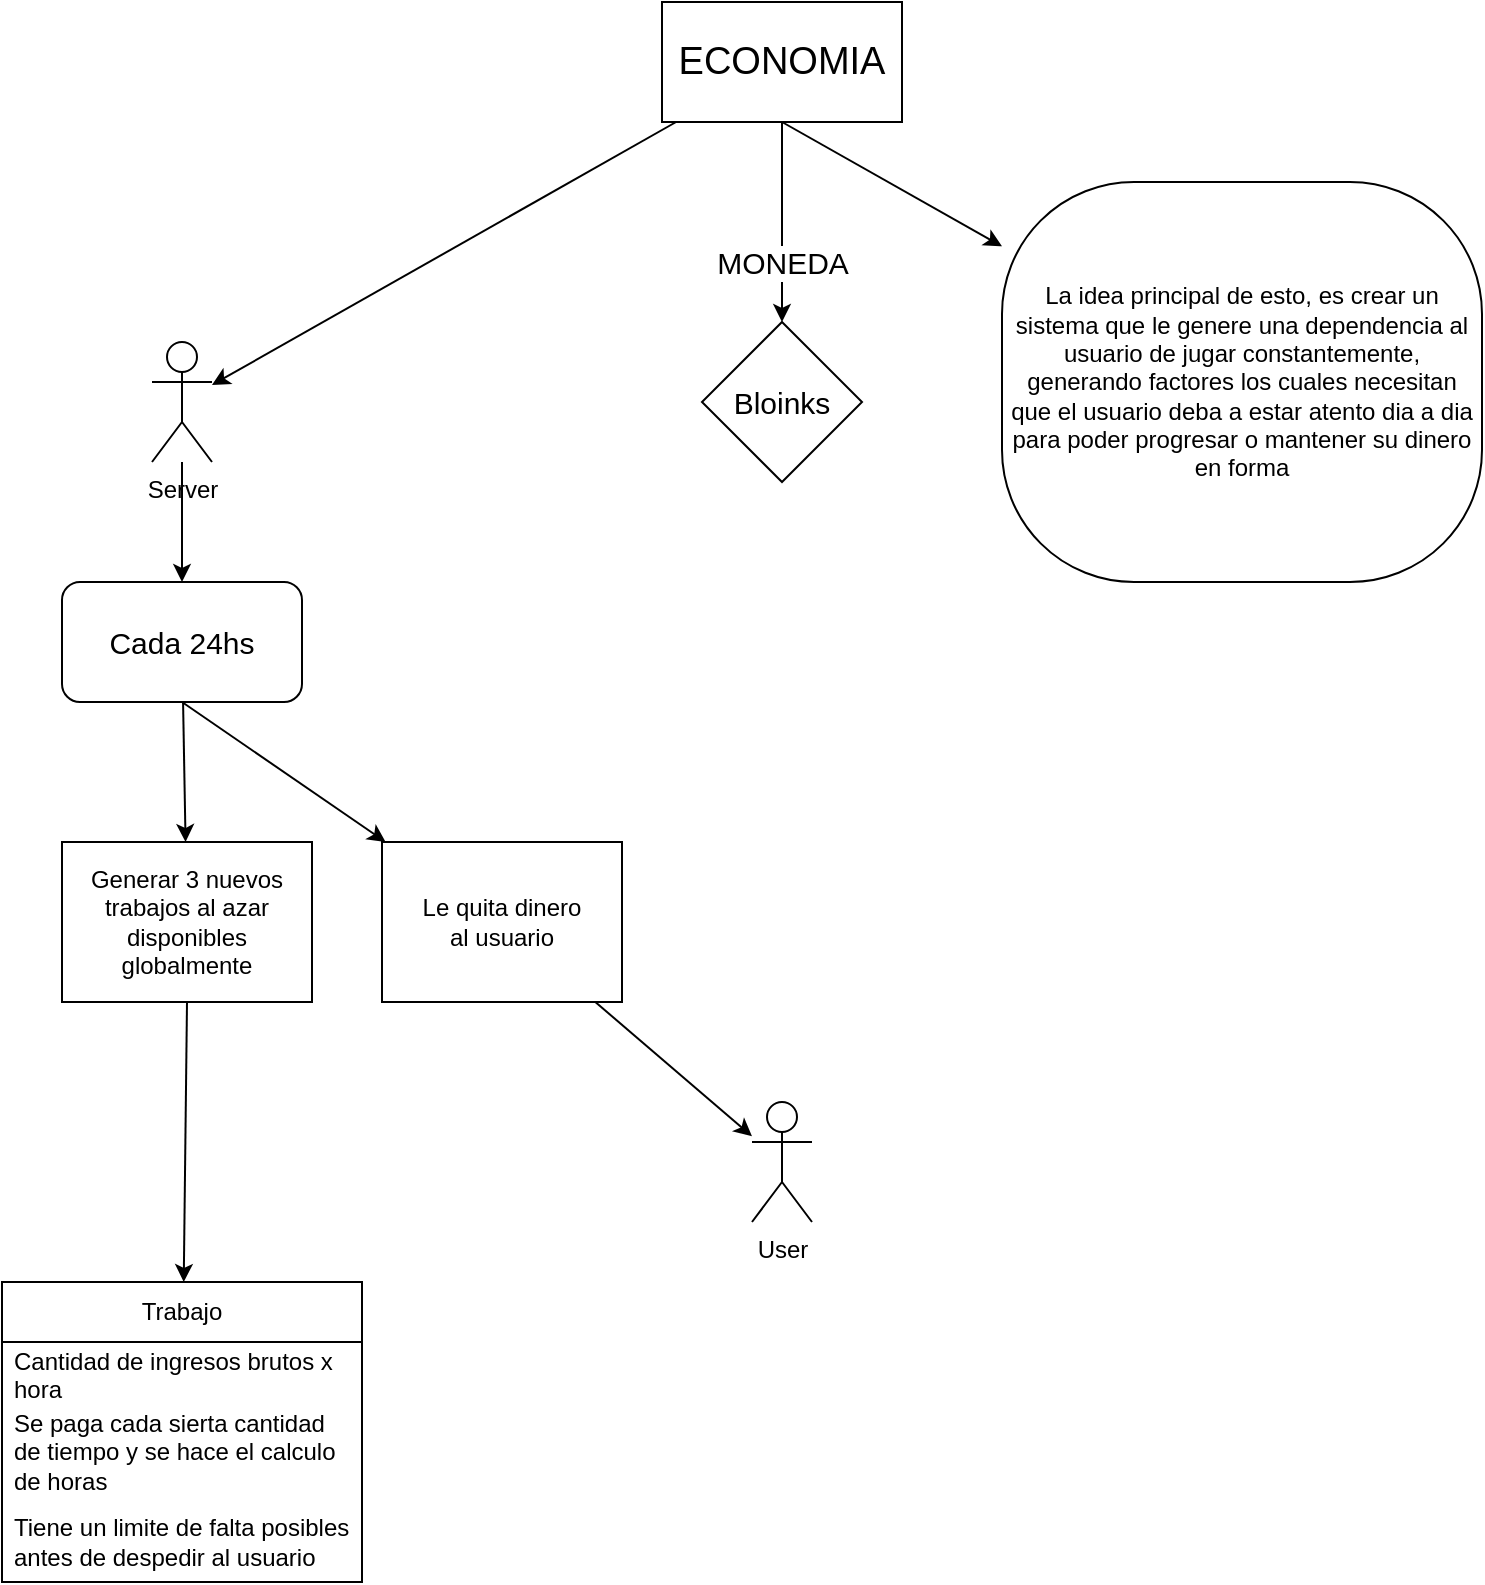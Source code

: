 <mxfile>
    <diagram id="7T1cKYE16k7wV0_Xb5O9" name="Página-1">
        <mxGraphModel dx="1133" dy="650" grid="1" gridSize="10" guides="1" tooltips="1" connect="1" arrows="1" fold="1" page="1" pageScale="1" pageWidth="827" pageHeight="1169" math="0" shadow="0">
            <root>
                <mxCell id="0"/>
                <mxCell id="1" parent="0"/>
                <mxCell id="22" value="" style="edgeStyle=none;html=1;fontSize=15;" edge="1" parent="1" source="2" target="11">
                    <mxGeometry relative="1" as="geometry"/>
                </mxCell>
                <mxCell id="23" value="MONEDA" style="edgeLabel;html=1;align=center;verticalAlign=middle;resizable=0;points=[];fontSize=15;" vertex="1" connectable="0" parent="22">
                    <mxGeometry x="0.397" y="3" relative="1" as="geometry">
                        <mxPoint x="-3" as="offset"/>
                    </mxGeometry>
                </mxCell>
                <mxCell id="2" value="ECONOMIA" style="rounded=0;whiteSpace=wrap;html=1;fontSize=19;" vertex="1" parent="1">
                    <mxGeometry x="370" y="110" width="120" height="60" as="geometry"/>
                </mxCell>
                <mxCell id="3" value="User" style="shape=umlActor;verticalLabelPosition=bottom;verticalAlign=top;html=1;outlineConnect=0;" vertex="1" parent="1">
                    <mxGeometry x="415" y="660" width="30" height="60" as="geometry"/>
                </mxCell>
                <mxCell id="19" value="" style="edgeStyle=none;html=1;fontSize=15;" edge="1" parent="1" source="4" target="16">
                    <mxGeometry relative="1" as="geometry"/>
                </mxCell>
                <mxCell id="4" value="Server" style="shape=umlActor;verticalLabelPosition=bottom;verticalAlign=top;html=1;outlineConnect=0;" vertex="1" parent="1">
                    <mxGeometry x="115" y="280" width="30" height="60" as="geometry"/>
                </mxCell>
                <mxCell id="6" value="La idea principal de esto, es crear un sistema que le genere una dependencia al usuario de jugar constantemente, generando factores los cuales necesitan que el usuario deba a estar atento dia a dia para poder progresar o mantener su dinero en forma" style="rounded=1;whiteSpace=wrap;html=1;arcSize=33;" vertex="1" parent="1">
                    <mxGeometry x="540" y="200" width="240" height="200" as="geometry"/>
                </mxCell>
                <mxCell id="9" value="" style="endArrow=classic;html=1;fontSize=19;" edge="1" parent="1" target="6">
                    <mxGeometry width="50" height="50" relative="1" as="geometry">
                        <mxPoint x="430" y="170" as="sourcePoint"/>
                        <mxPoint x="370" y="320" as="targetPoint"/>
                    </mxGeometry>
                </mxCell>
                <mxCell id="11" value="Bloinks" style="rhombus;whiteSpace=wrap;html=1;fontSize=15;" vertex="1" parent="1">
                    <mxGeometry x="390" y="270" width="80" height="80" as="geometry"/>
                </mxCell>
                <mxCell id="21" value="" style="edgeStyle=none;html=1;fontSize=15;" edge="1" parent="1" source="16" target="20">
                    <mxGeometry relative="1" as="geometry"/>
                </mxCell>
                <mxCell id="26" style="edgeStyle=none;html=1;exitX=0.5;exitY=1;exitDx=0;exitDy=0;fontSize=12;" edge="1" parent="1" source="16" target="25">
                    <mxGeometry relative="1" as="geometry"/>
                </mxCell>
                <mxCell id="16" value="Cada 24hs" style="rounded=1;whiteSpace=wrap;html=1;fontSize=15;" vertex="1" parent="1">
                    <mxGeometry x="70" y="400" width="120" height="60" as="geometry"/>
                </mxCell>
                <mxCell id="18" value="" style="endArrow=classic;html=1;fontSize=15;" edge="1" parent="1" source="2" target="4">
                    <mxGeometry width="50" height="50" relative="1" as="geometry">
                        <mxPoint x="260" y="410" as="sourcePoint"/>
                        <mxPoint x="310" y="360" as="targetPoint"/>
                    </mxGeometry>
                </mxCell>
                <mxCell id="32" style="edgeStyle=none;html=1;exitX=0.5;exitY=1;exitDx=0;exitDy=0;fontSize=12;" edge="1" parent="1" source="20" target="28">
                    <mxGeometry relative="1" as="geometry"/>
                </mxCell>
                <mxCell id="20" value="Generar 3 nuevos trabajos al azar disponibles globalmente" style="rounded=0;whiteSpace=wrap;html=1;fontSize=12;" vertex="1" parent="1">
                    <mxGeometry x="70" y="530" width="125" height="80" as="geometry"/>
                </mxCell>
                <mxCell id="24" value="" style="endArrow=classic;html=1;fontSize=12;" edge="1" parent="1" source="25" target="3">
                    <mxGeometry width="50" height="50" relative="1" as="geometry">
                        <mxPoint x="380" y="460" as="sourcePoint"/>
                        <mxPoint x="390" y="540" as="targetPoint"/>
                    </mxGeometry>
                </mxCell>
                <mxCell id="25" value="Le quita dinero&lt;br&gt;al usuario" style="rounded=0;whiteSpace=wrap;html=1;fontSize=12;" vertex="1" parent="1">
                    <mxGeometry x="230" y="530" width="120" height="80" as="geometry"/>
                </mxCell>
                <mxCell id="28" value="Trabajo" style="swimlane;fontStyle=0;childLayout=stackLayout;horizontal=1;startSize=30;horizontalStack=0;resizeParent=1;resizeParentMax=0;resizeLast=0;collapsible=1;marginBottom=0;whiteSpace=wrap;html=1;fontSize=12;" vertex="1" parent="1">
                    <mxGeometry x="40" y="750" width="180" height="150" as="geometry"/>
                </mxCell>
                <mxCell id="29" value="Cantidad de ingresos brutos x hora" style="text;strokeColor=none;fillColor=none;align=left;verticalAlign=middle;spacingLeft=4;spacingRight=4;overflow=hidden;points=[[0,0.5],[1,0.5]];portConstraint=eastwest;rotatable=0;whiteSpace=wrap;html=1;fontSize=12;" vertex="1" parent="28">
                    <mxGeometry y="30" width="180" height="30" as="geometry"/>
                </mxCell>
                <mxCell id="30" value="Se paga cada sierta cantidad de tiempo y se hace el calculo de horas" style="text;strokeColor=none;fillColor=none;align=left;verticalAlign=middle;spacingLeft=4;spacingRight=4;overflow=hidden;points=[[0,0.5],[1,0.5]];portConstraint=eastwest;rotatable=0;whiteSpace=wrap;html=1;fontSize=12;" vertex="1" parent="28">
                    <mxGeometry y="60" width="180" height="50" as="geometry"/>
                </mxCell>
                <mxCell id="31" value="Tiene un limite de falta posibles antes de despedir al usuario" style="text;strokeColor=none;fillColor=none;align=left;verticalAlign=middle;spacingLeft=4;spacingRight=4;overflow=hidden;points=[[0,0.5],[1,0.5]];portConstraint=eastwest;rotatable=0;whiteSpace=wrap;html=1;fontSize=12;" vertex="1" parent="28">
                    <mxGeometry y="110" width="180" height="40" as="geometry"/>
                </mxCell>
            </root>
        </mxGraphModel>
    </diagram>
</mxfile>